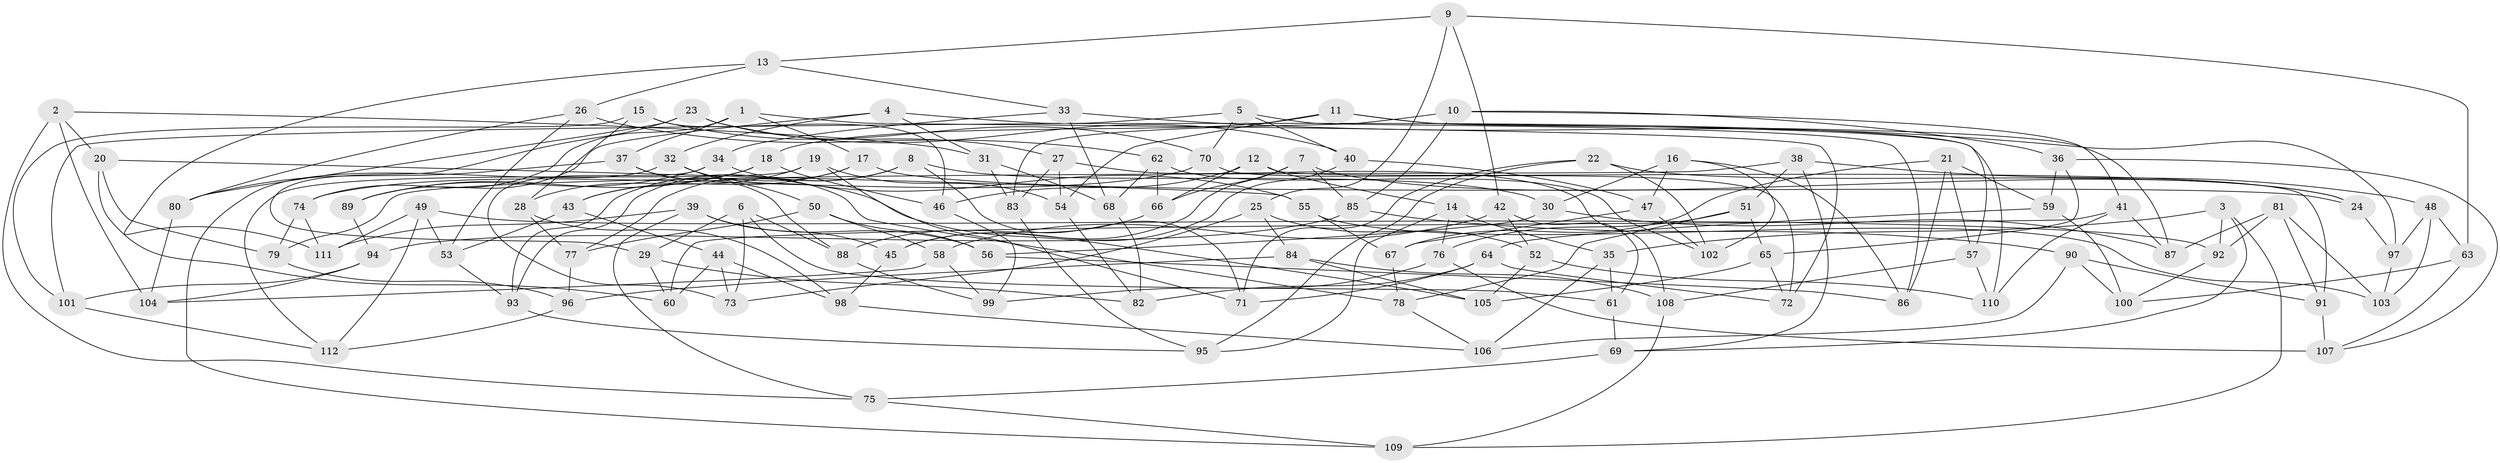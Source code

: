 // coarse degree distribution, {8: 0.1044776119402985, 4: 0.6268656716417911, 5: 0.14925373134328357, 3: 0.04477611940298507, 10: 0.029850746268656716, 9: 0.014925373134328358, 6: 0.029850746268656716}
// Generated by graph-tools (version 1.1) at 2025/02/03/04/25 22:02:57]
// undirected, 112 vertices, 224 edges
graph export_dot {
graph [start="1"]
  node [color=gray90,style=filled];
  1;
  2;
  3;
  4;
  5;
  6;
  7;
  8;
  9;
  10;
  11;
  12;
  13;
  14;
  15;
  16;
  17;
  18;
  19;
  20;
  21;
  22;
  23;
  24;
  25;
  26;
  27;
  28;
  29;
  30;
  31;
  32;
  33;
  34;
  35;
  36;
  37;
  38;
  39;
  40;
  41;
  42;
  43;
  44;
  45;
  46;
  47;
  48;
  49;
  50;
  51;
  52;
  53;
  54;
  55;
  56;
  57;
  58;
  59;
  60;
  61;
  62;
  63;
  64;
  65;
  66;
  67;
  68;
  69;
  70;
  71;
  72;
  73;
  74;
  75;
  76;
  77;
  78;
  79;
  80;
  81;
  82;
  83;
  84;
  85;
  86;
  87;
  88;
  89;
  90;
  91;
  92;
  93;
  94;
  95;
  96;
  97;
  98;
  99;
  100;
  101;
  102;
  103;
  104;
  105;
  106;
  107;
  108;
  109;
  110;
  111;
  112;
  1 -- 17;
  1 -- 74;
  1 -- 37;
  1 -- 72;
  2 -- 20;
  2 -- 104;
  2 -- 75;
  2 -- 31;
  3 -- 109;
  3 -- 69;
  3 -- 92;
  3 -- 35;
  4 -- 32;
  4 -- 110;
  4 -- 31;
  4 -- 89;
  5 -- 86;
  5 -- 70;
  5 -- 101;
  5 -- 40;
  6 -- 61;
  6 -- 29;
  6 -- 73;
  6 -- 88;
  7 -- 24;
  7 -- 45;
  7 -- 66;
  7 -- 85;
  8 -- 30;
  8 -- 71;
  8 -- 93;
  8 -- 77;
  9 -- 63;
  9 -- 42;
  9 -- 25;
  9 -- 13;
  10 -- 36;
  10 -- 83;
  10 -- 41;
  10 -- 85;
  11 -- 87;
  11 -- 18;
  11 -- 54;
  11 -- 57;
  12 -- 91;
  12 -- 46;
  12 -- 14;
  12 -- 66;
  13 -- 111;
  13 -- 33;
  13 -- 26;
  14 -- 35;
  14 -- 76;
  14 -- 95;
  15 -- 28;
  15 -- 70;
  15 -- 101;
  15 -- 46;
  16 -- 102;
  16 -- 86;
  16 -- 30;
  16 -- 47;
  17 -- 43;
  17 -- 24;
  17 -- 93;
  18 -- 89;
  18 -- 46;
  18 -- 28;
  19 -- 43;
  19 -- 54;
  19 -- 71;
  19 -- 112;
  20 -- 60;
  20 -- 55;
  20 -- 79;
  21 -- 57;
  21 -- 59;
  21 -- 67;
  21 -- 86;
  22 -- 71;
  22 -- 95;
  22 -- 102;
  22 -- 24;
  23 -- 27;
  23 -- 29;
  23 -- 80;
  23 -- 40;
  24 -- 97;
  25 -- 73;
  25 -- 52;
  25 -- 84;
  26 -- 53;
  26 -- 80;
  26 -- 62;
  27 -- 108;
  27 -- 83;
  27 -- 54;
  28 -- 98;
  28 -- 77;
  29 -- 82;
  29 -- 60;
  30 -- 56;
  30 -- 87;
  31 -- 68;
  31 -- 83;
  32 -- 109;
  32 -- 50;
  32 -- 105;
  33 -- 34;
  33 -- 97;
  33 -- 68;
  34 -- 55;
  34 -- 89;
  34 -- 73;
  35 -- 106;
  35 -- 61;
  36 -- 59;
  36 -- 107;
  36 -- 65;
  37 -- 80;
  37 -- 78;
  37 -- 88;
  38 -- 79;
  38 -- 51;
  38 -- 48;
  38 -- 69;
  39 -- 75;
  39 -- 111;
  39 -- 45;
  39 -- 56;
  40 -- 45;
  40 -- 47;
  41 -- 110;
  41 -- 87;
  41 -- 60;
  42 -- 58;
  42 -- 52;
  42 -- 61;
  43 -- 53;
  43 -- 44;
  44 -- 60;
  44 -- 73;
  44 -- 98;
  45 -- 98;
  46 -- 99;
  47 -- 67;
  47 -- 102;
  48 -- 97;
  48 -- 103;
  48 -- 63;
  49 -- 92;
  49 -- 111;
  49 -- 112;
  49 -- 53;
  50 -- 58;
  50 -- 77;
  50 -- 56;
  51 -- 65;
  51 -- 76;
  51 -- 78;
  52 -- 105;
  52 -- 110;
  53 -- 93;
  54 -- 82;
  55 -- 67;
  55 -- 103;
  56 -- 86;
  57 -- 108;
  57 -- 110;
  58 -- 104;
  58 -- 99;
  59 -- 100;
  59 -- 64;
  61 -- 69;
  62 -- 66;
  62 -- 68;
  62 -- 102;
  63 -- 107;
  63 -- 100;
  64 -- 72;
  64 -- 71;
  64 -- 82;
  65 -- 105;
  65 -- 72;
  66 -- 88;
  67 -- 78;
  68 -- 82;
  69 -- 75;
  70 -- 72;
  70 -- 74;
  74 -- 79;
  74 -- 111;
  75 -- 109;
  76 -- 107;
  76 -- 99;
  77 -- 96;
  78 -- 106;
  79 -- 96;
  80 -- 104;
  81 -- 91;
  81 -- 87;
  81 -- 92;
  81 -- 103;
  83 -- 95;
  84 -- 96;
  84 -- 105;
  84 -- 108;
  85 -- 94;
  85 -- 90;
  88 -- 99;
  89 -- 94;
  90 -- 91;
  90 -- 100;
  90 -- 106;
  91 -- 107;
  92 -- 100;
  93 -- 95;
  94 -- 101;
  94 -- 104;
  96 -- 112;
  97 -- 103;
  98 -- 106;
  101 -- 112;
  108 -- 109;
}
